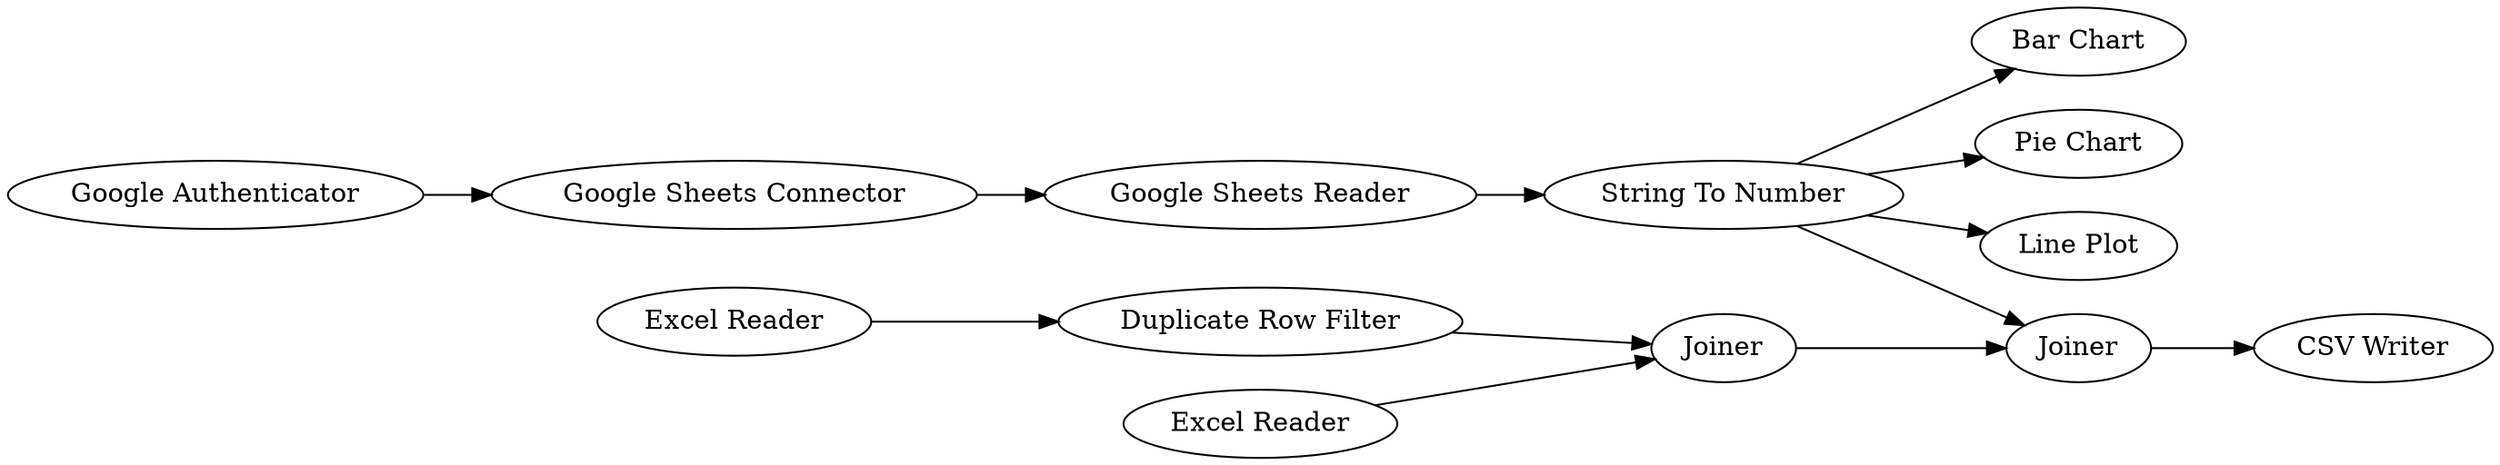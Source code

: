 digraph {
	3 [label="Google Authenticator"]
	4 [label="Google Sheets Connector"]
	12 [label="Google Sheets Reader"]
	13 [label="String To Number"]
	24 [label="Duplicate Row Filter"]
	25 [label="Excel Reader"]
	26 [label=Joiner]
	27 [label="Pie Chart"]
	28 [label="Line Plot"]
	29 [label="Bar Chart"]
	30 [label="CSV Writer"]
	31 [label="Excel Reader"]
	32 [label=Joiner]
	3 -> 4
	4 -> 12
	12 -> 13
	13 -> 29
	13 -> 28
	13 -> 27
	13 -> 26
	24 -> 32
	25 -> 24
	26 -> 30
	31 -> 32
	32 -> 26
	rankdir=LR
}
